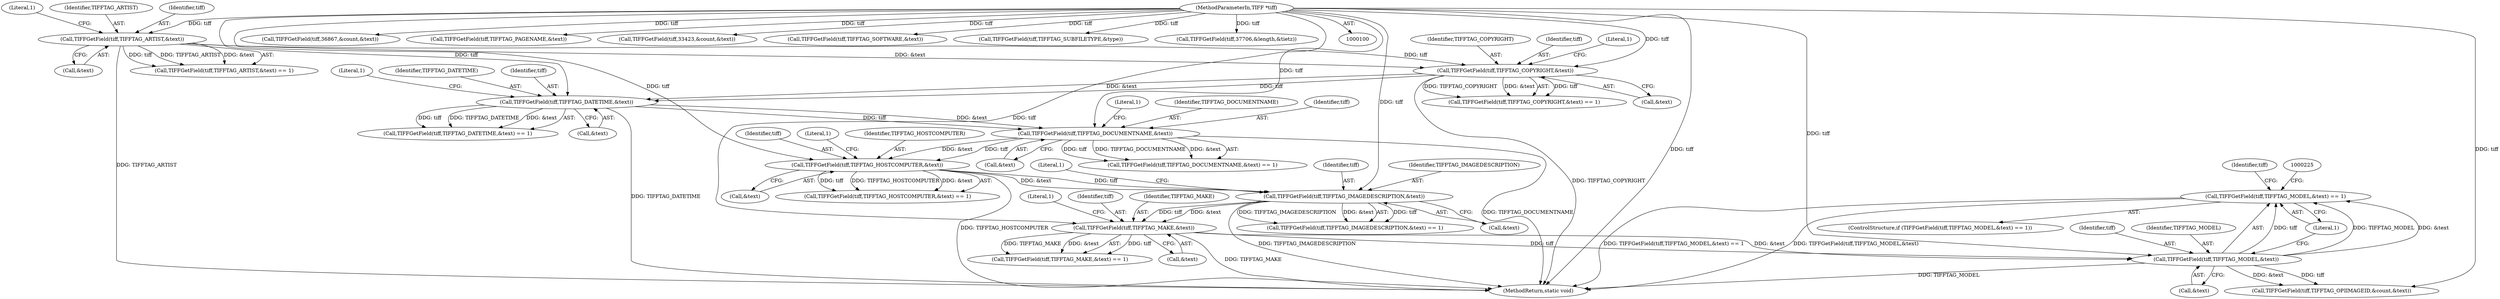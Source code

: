 digraph "1_ImageMagick_b61d35eaccc0a7ddeff8a1c3abfcd0a43ccf210b_0@del" {
"1000217" [label="(Call,TIFFGetField(tiff,TIFFTAG_MODEL,&text) == 1)"];
"1000218" [label="(Call,TIFFGetField(tiff,TIFFTAG_MODEL,&text))"];
"1000203" [label="(Call,TIFFGetField(tiff,TIFFTAG_MAKE,&text))"];
"1000188" [label="(Call,TIFFGetField(tiff,TIFFTAG_IMAGEDESCRIPTION,&text))"];
"1000173" [label="(Call,TIFFGetField(tiff,TIFFTAG_HOSTCOMPUTER,&text))"];
"1000158" [label="(Call,TIFFGetField(tiff,TIFFTAG_DOCUMENTNAME,&text))"];
"1000143" [label="(Call,TIFFGetField(tiff,TIFFTAG_DATETIME,&text))"];
"1000128" [label="(Call,TIFFGetField(tiff,TIFFTAG_COPYRIGHT,&text))"];
"1000113" [label="(Call,TIFFGetField(tiff,TIFFTAG_ARTIST,&text))"];
"1000101" [label="(MethodParameterIn,TIFF *tiff)"];
"1000208" [label="(Literal,1)"];
"1000187" [label="(Call,TIFFGetField(tiff,TIFFTAG_IMAGEDESCRIPTION,&text) == 1)"];
"1000173" [label="(Call,TIFFGetField(tiff,TIFFTAG_HOSTCOMPUTER,&text))"];
"1000145" [label="(Identifier,TIFFTAG_DATETIME)"];
"1000204" [label="(Identifier,tiff)"];
"1000101" [label="(MethodParameterIn,TIFF *tiff)"];
"1000190" [label="(Identifier,TIFFTAG_IMAGEDESCRIPTION)"];
"1000193" [label="(Literal,1)"];
"1000131" [label="(Call,&text)"];
"1000176" [label="(Call,&text)"];
"1000112" [label="(Call,TIFFGetField(tiff,TIFFTAG_ARTIST,&text) == 1)"];
"1000115" [label="(Identifier,TIFFTAG_ARTIST)"];
"1000163" [label="(Literal,1)"];
"1000333" [label="(Call,TIFFGetField(tiff,36867,&count,&text))"];
"1000219" [label="(Identifier,tiff)"];
"1000128" [label="(Call,TIFFGetField(tiff,TIFFTAG_COPYRIGHT,&text))"];
"1000218" [label="(Call,TIFFGetField(tiff,TIFFTAG_MODEL,&text))"];
"1000202" [label="(Call,TIFFGetField(tiff,TIFFTAG_MAKE,&text) == 1)"];
"1000130" [label="(Identifier,TIFFTAG_COPYRIGHT)"];
"1000268" [label="(Call,TIFFGetField(tiff,TIFFTAG_PAGENAME,&text))"];
"1000298" [label="(Call,TIFFGetField(tiff,33423,&count,&text))"];
"1000129" [label="(Identifier,tiff)"];
"1000172" [label="(Call,TIFFGetField(tiff,TIFFTAG_HOSTCOMPUTER,&text) == 1)"];
"1000436" [label="(MethodReturn,static void)"];
"1000205" [label="(Identifier,TIFFTAG_MAKE)"];
"1000283" [label="(Call,TIFFGetField(tiff,TIFFTAG_SOFTWARE,&text))"];
"1000223" [label="(Literal,1)"];
"1000191" [label="(Call,&text)"];
"1000189" [label="(Identifier,tiff)"];
"1000175" [label="(Identifier,TIFFTAG_HOSTCOMPUTER)"];
"1000144" [label="(Identifier,tiff)"];
"1000114" [label="(Identifier,tiff)"];
"1000160" [label="(Identifier,TIFFTAG_DOCUMENTNAME)"];
"1000161" [label="(Call,&text)"];
"1000188" [label="(Call,TIFFGetField(tiff,TIFFTAG_IMAGEDESCRIPTION,&text))"];
"1000116" [label="(Call,&text)"];
"1000203" [label="(Call,TIFFGetField(tiff,TIFFTAG_MAKE,&text))"];
"1000217" [label="(Call,TIFFGetField(tiff,TIFFTAG_MODEL,&text) == 1)"];
"1000368" [label="(Call,TIFFGetField(tiff,TIFFTAG_SUBFILETYPE,&type))"];
"1000142" [label="(Call,TIFFGetField(tiff,TIFFTAG_DATETIME,&text) == 1)"];
"1000133" [label="(Literal,1)"];
"1000411" [label="(Call,TIFFGetField(tiff,37706,&length,&tietz))"];
"1000118" [label="(Literal,1)"];
"1000127" [label="(Call,TIFFGetField(tiff,TIFFTAG_COPYRIGHT,&text) == 1)"];
"1000148" [label="(Literal,1)"];
"1000221" [label="(Call,&text)"];
"1000206" [label="(Call,&text)"];
"1000113" [label="(Call,TIFFGetField(tiff,TIFFTAG_ARTIST,&text))"];
"1000159" [label="(Identifier,tiff)"];
"1000146" [label="(Call,&text)"];
"1000157" [label="(Call,TIFFGetField(tiff,TIFFTAG_DOCUMENTNAME,&text) == 1)"];
"1000174" [label="(Identifier,tiff)"];
"1000158" [label="(Call,TIFFGetField(tiff,TIFFTAG_DOCUMENTNAME,&text))"];
"1000143" [label="(Call,TIFFGetField(tiff,TIFFTAG_DATETIME,&text))"];
"1000178" [label="(Literal,1)"];
"1000216" [label="(ControlStructure,if (TIFFGetField(tiff,TIFFTAG_MODEL,&text) == 1))"];
"1000233" [label="(Call,TIFFGetField(tiff,TIFFTAG_OPIIMAGEID,&count,&text))"];
"1000220" [label="(Identifier,TIFFTAG_MODEL)"];
"1000234" [label="(Identifier,tiff)"];
"1000217" -> "1000216"  [label="AST: "];
"1000217" -> "1000223"  [label="CFG: "];
"1000218" -> "1000217"  [label="AST: "];
"1000223" -> "1000217"  [label="AST: "];
"1000225" -> "1000217"  [label="CFG: "];
"1000234" -> "1000217"  [label="CFG: "];
"1000217" -> "1000436"  [label="DDG: TIFFGetField(tiff,TIFFTAG_MODEL,&text) == 1"];
"1000217" -> "1000436"  [label="DDG: TIFFGetField(tiff,TIFFTAG_MODEL,&text)"];
"1000218" -> "1000217"  [label="DDG: tiff"];
"1000218" -> "1000217"  [label="DDG: TIFFTAG_MODEL"];
"1000218" -> "1000217"  [label="DDG: &text"];
"1000218" -> "1000221"  [label="CFG: "];
"1000219" -> "1000218"  [label="AST: "];
"1000220" -> "1000218"  [label="AST: "];
"1000221" -> "1000218"  [label="AST: "];
"1000223" -> "1000218"  [label="CFG: "];
"1000218" -> "1000436"  [label="DDG: TIFFTAG_MODEL"];
"1000203" -> "1000218"  [label="DDG: tiff"];
"1000203" -> "1000218"  [label="DDG: &text"];
"1000101" -> "1000218"  [label="DDG: tiff"];
"1000218" -> "1000233"  [label="DDG: tiff"];
"1000218" -> "1000233"  [label="DDG: &text"];
"1000203" -> "1000202"  [label="AST: "];
"1000203" -> "1000206"  [label="CFG: "];
"1000204" -> "1000203"  [label="AST: "];
"1000205" -> "1000203"  [label="AST: "];
"1000206" -> "1000203"  [label="AST: "];
"1000208" -> "1000203"  [label="CFG: "];
"1000203" -> "1000436"  [label="DDG: TIFFTAG_MAKE"];
"1000203" -> "1000202"  [label="DDG: tiff"];
"1000203" -> "1000202"  [label="DDG: TIFFTAG_MAKE"];
"1000203" -> "1000202"  [label="DDG: &text"];
"1000188" -> "1000203"  [label="DDG: tiff"];
"1000188" -> "1000203"  [label="DDG: &text"];
"1000101" -> "1000203"  [label="DDG: tiff"];
"1000188" -> "1000187"  [label="AST: "];
"1000188" -> "1000191"  [label="CFG: "];
"1000189" -> "1000188"  [label="AST: "];
"1000190" -> "1000188"  [label="AST: "];
"1000191" -> "1000188"  [label="AST: "];
"1000193" -> "1000188"  [label="CFG: "];
"1000188" -> "1000436"  [label="DDG: TIFFTAG_IMAGEDESCRIPTION"];
"1000188" -> "1000187"  [label="DDG: tiff"];
"1000188" -> "1000187"  [label="DDG: TIFFTAG_IMAGEDESCRIPTION"];
"1000188" -> "1000187"  [label="DDG: &text"];
"1000173" -> "1000188"  [label="DDG: tiff"];
"1000173" -> "1000188"  [label="DDG: &text"];
"1000101" -> "1000188"  [label="DDG: tiff"];
"1000173" -> "1000172"  [label="AST: "];
"1000173" -> "1000176"  [label="CFG: "];
"1000174" -> "1000173"  [label="AST: "];
"1000175" -> "1000173"  [label="AST: "];
"1000176" -> "1000173"  [label="AST: "];
"1000178" -> "1000173"  [label="CFG: "];
"1000173" -> "1000436"  [label="DDG: TIFFTAG_HOSTCOMPUTER"];
"1000173" -> "1000172"  [label="DDG: tiff"];
"1000173" -> "1000172"  [label="DDG: TIFFTAG_HOSTCOMPUTER"];
"1000173" -> "1000172"  [label="DDG: &text"];
"1000158" -> "1000173"  [label="DDG: tiff"];
"1000158" -> "1000173"  [label="DDG: &text"];
"1000101" -> "1000173"  [label="DDG: tiff"];
"1000158" -> "1000157"  [label="AST: "];
"1000158" -> "1000161"  [label="CFG: "];
"1000159" -> "1000158"  [label="AST: "];
"1000160" -> "1000158"  [label="AST: "];
"1000161" -> "1000158"  [label="AST: "];
"1000163" -> "1000158"  [label="CFG: "];
"1000158" -> "1000436"  [label="DDG: TIFFTAG_DOCUMENTNAME"];
"1000158" -> "1000157"  [label="DDG: tiff"];
"1000158" -> "1000157"  [label="DDG: TIFFTAG_DOCUMENTNAME"];
"1000158" -> "1000157"  [label="DDG: &text"];
"1000143" -> "1000158"  [label="DDG: tiff"];
"1000143" -> "1000158"  [label="DDG: &text"];
"1000101" -> "1000158"  [label="DDG: tiff"];
"1000143" -> "1000142"  [label="AST: "];
"1000143" -> "1000146"  [label="CFG: "];
"1000144" -> "1000143"  [label="AST: "];
"1000145" -> "1000143"  [label="AST: "];
"1000146" -> "1000143"  [label="AST: "];
"1000148" -> "1000143"  [label="CFG: "];
"1000143" -> "1000436"  [label="DDG: TIFFTAG_DATETIME"];
"1000143" -> "1000142"  [label="DDG: tiff"];
"1000143" -> "1000142"  [label="DDG: TIFFTAG_DATETIME"];
"1000143" -> "1000142"  [label="DDG: &text"];
"1000128" -> "1000143"  [label="DDG: tiff"];
"1000128" -> "1000143"  [label="DDG: &text"];
"1000101" -> "1000143"  [label="DDG: tiff"];
"1000128" -> "1000127"  [label="AST: "];
"1000128" -> "1000131"  [label="CFG: "];
"1000129" -> "1000128"  [label="AST: "];
"1000130" -> "1000128"  [label="AST: "];
"1000131" -> "1000128"  [label="AST: "];
"1000133" -> "1000128"  [label="CFG: "];
"1000128" -> "1000436"  [label="DDG: TIFFTAG_COPYRIGHT"];
"1000128" -> "1000127"  [label="DDG: tiff"];
"1000128" -> "1000127"  [label="DDG: TIFFTAG_COPYRIGHT"];
"1000128" -> "1000127"  [label="DDG: &text"];
"1000113" -> "1000128"  [label="DDG: tiff"];
"1000113" -> "1000128"  [label="DDG: &text"];
"1000101" -> "1000128"  [label="DDG: tiff"];
"1000113" -> "1000112"  [label="AST: "];
"1000113" -> "1000116"  [label="CFG: "];
"1000114" -> "1000113"  [label="AST: "];
"1000115" -> "1000113"  [label="AST: "];
"1000116" -> "1000113"  [label="AST: "];
"1000118" -> "1000113"  [label="CFG: "];
"1000113" -> "1000436"  [label="DDG: TIFFTAG_ARTIST"];
"1000113" -> "1000112"  [label="DDG: tiff"];
"1000113" -> "1000112"  [label="DDG: TIFFTAG_ARTIST"];
"1000113" -> "1000112"  [label="DDG: &text"];
"1000101" -> "1000113"  [label="DDG: tiff"];
"1000101" -> "1000100"  [label="AST: "];
"1000101" -> "1000436"  [label="DDG: tiff"];
"1000101" -> "1000233"  [label="DDG: tiff"];
"1000101" -> "1000268"  [label="DDG: tiff"];
"1000101" -> "1000283"  [label="DDG: tiff"];
"1000101" -> "1000298"  [label="DDG: tiff"];
"1000101" -> "1000333"  [label="DDG: tiff"];
"1000101" -> "1000368"  [label="DDG: tiff"];
"1000101" -> "1000411"  [label="DDG: tiff"];
}
